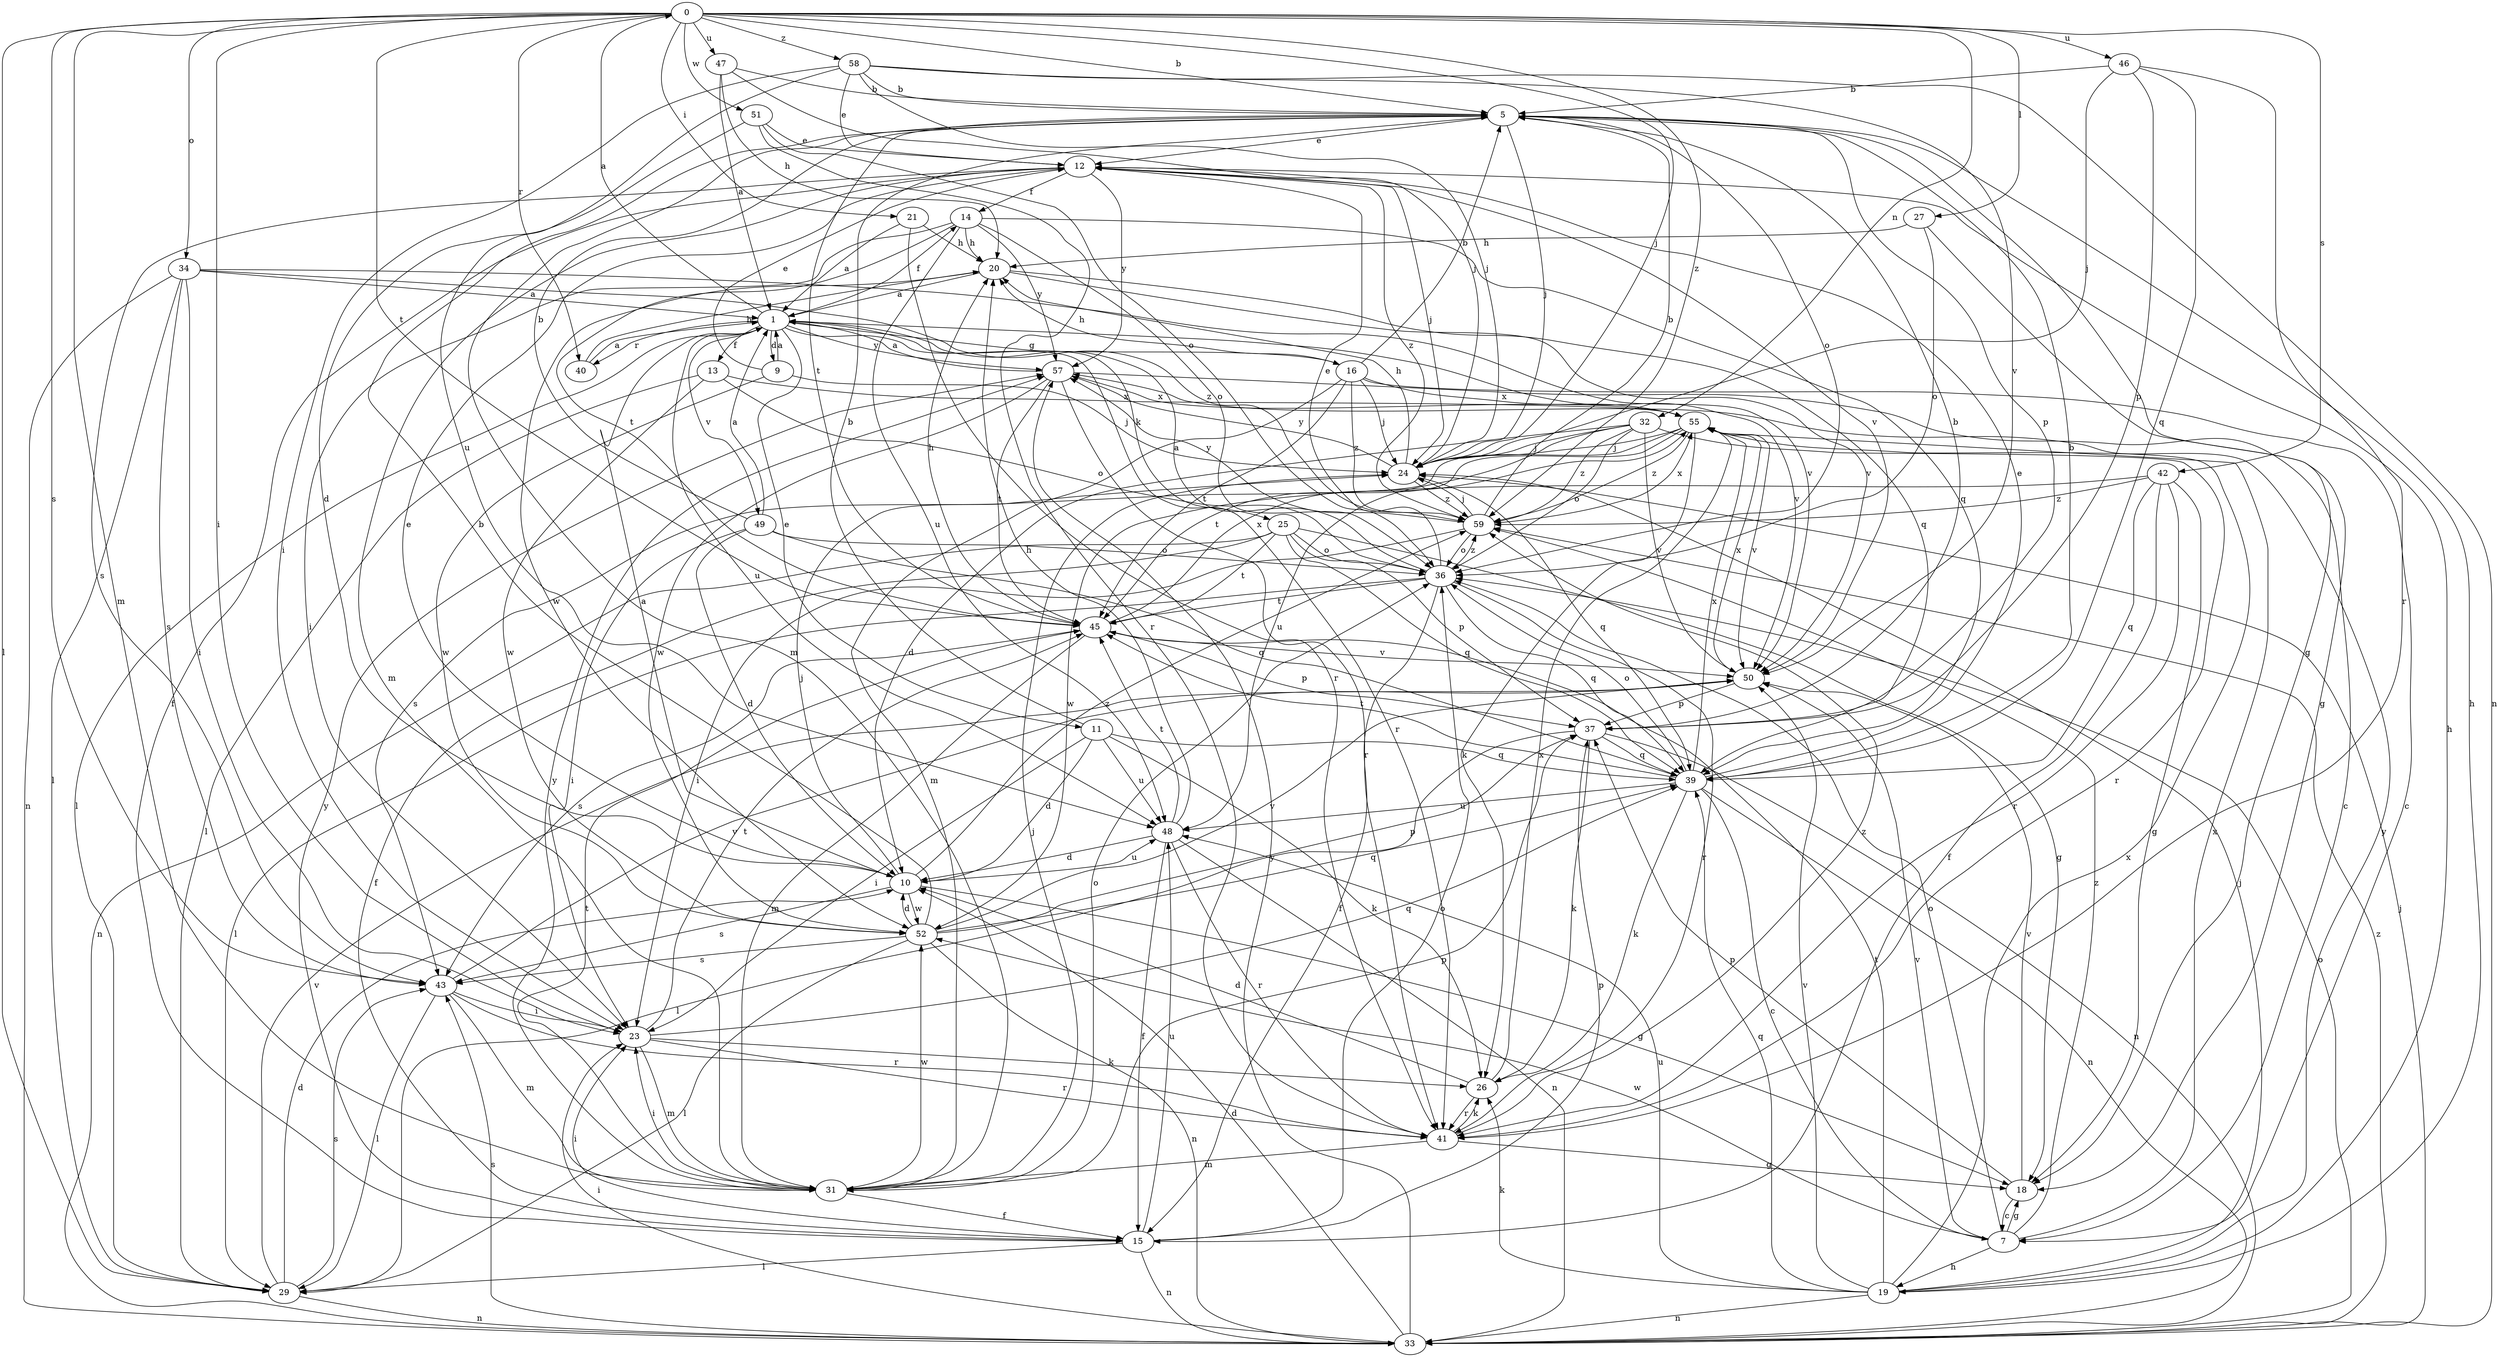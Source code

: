 strict digraph  {
0;
1;
5;
7;
9;
10;
11;
12;
13;
14;
15;
16;
18;
19;
20;
21;
23;
24;
25;
26;
27;
29;
31;
32;
33;
34;
36;
37;
39;
40;
41;
42;
43;
45;
46;
47;
48;
49;
50;
51;
52;
55;
57;
58;
59;
0 -> 5  [label=b];
0 -> 21  [label=i];
0 -> 23  [label=i];
0 -> 24  [label=j];
0 -> 27  [label=l];
0 -> 29  [label=l];
0 -> 31  [label=m];
0 -> 32  [label=n];
0 -> 34  [label=o];
0 -> 40  [label=r];
0 -> 42  [label=s];
0 -> 43  [label=s];
0 -> 45  [label=t];
0 -> 46  [label=u];
0 -> 47  [label=u];
0 -> 51  [label=w];
0 -> 58  [label=z];
0 -> 59  [label=z];
1 -> 0  [label=a];
1 -> 9  [label=d];
1 -> 11  [label=e];
1 -> 13  [label=f];
1 -> 14  [label=f];
1 -> 16  [label=g];
1 -> 25  [label=k];
1 -> 29  [label=l];
1 -> 40  [label=r];
1 -> 41  [label=r];
1 -> 48  [label=u];
1 -> 49  [label=v];
1 -> 50  [label=v];
1 -> 57  [label=y];
5 -> 12  [label=e];
5 -> 18  [label=g];
5 -> 19  [label=h];
5 -> 24  [label=j];
5 -> 31  [label=m];
5 -> 36  [label=o];
5 -> 37  [label=p];
5 -> 45  [label=t];
7 -> 18  [label=g];
7 -> 19  [label=h];
7 -> 36  [label=o];
7 -> 50  [label=v];
7 -> 52  [label=w];
7 -> 55  [label=x];
7 -> 59  [label=z];
9 -> 1  [label=a];
9 -> 12  [label=e];
9 -> 24  [label=j];
9 -> 52  [label=w];
10 -> 1  [label=a];
10 -> 12  [label=e];
10 -> 18  [label=g];
10 -> 24  [label=j];
10 -> 43  [label=s];
10 -> 48  [label=u];
10 -> 52  [label=w];
10 -> 59  [label=z];
11 -> 5  [label=b];
11 -> 10  [label=d];
11 -> 23  [label=i];
11 -> 26  [label=k];
11 -> 39  [label=q];
11 -> 48  [label=u];
12 -> 14  [label=f];
12 -> 15  [label=f];
12 -> 19  [label=h];
12 -> 24  [label=j];
12 -> 31  [label=m];
12 -> 43  [label=s];
12 -> 50  [label=v];
12 -> 57  [label=y];
12 -> 59  [label=z];
13 -> 29  [label=l];
13 -> 36  [label=o];
13 -> 52  [label=w];
13 -> 55  [label=x];
14 -> 20  [label=h];
14 -> 23  [label=i];
14 -> 36  [label=o];
14 -> 39  [label=q];
14 -> 45  [label=t];
14 -> 48  [label=u];
14 -> 57  [label=y];
15 -> 23  [label=i];
15 -> 29  [label=l];
15 -> 33  [label=n];
15 -> 36  [label=o];
15 -> 37  [label=p];
15 -> 48  [label=u];
15 -> 57  [label=y];
16 -> 5  [label=b];
16 -> 7  [label=c];
16 -> 20  [label=h];
16 -> 24  [label=j];
16 -> 31  [label=m];
16 -> 45  [label=t];
16 -> 55  [label=x];
16 -> 59  [label=z];
18 -> 7  [label=c];
18 -> 37  [label=p];
18 -> 50  [label=v];
19 -> 24  [label=j];
19 -> 26  [label=k];
19 -> 33  [label=n];
19 -> 39  [label=q];
19 -> 45  [label=t];
19 -> 48  [label=u];
19 -> 50  [label=v];
19 -> 55  [label=x];
19 -> 57  [label=y];
20 -> 1  [label=a];
20 -> 39  [label=q];
20 -> 50  [label=v];
20 -> 52  [label=w];
21 -> 1  [label=a];
21 -> 20  [label=h];
21 -> 41  [label=r];
23 -> 26  [label=k];
23 -> 31  [label=m];
23 -> 39  [label=q];
23 -> 41  [label=r];
23 -> 45  [label=t];
24 -> 20  [label=h];
24 -> 39  [label=q];
24 -> 57  [label=y];
24 -> 59  [label=z];
25 -> 15  [label=f];
25 -> 18  [label=g];
25 -> 33  [label=n];
25 -> 36  [label=o];
25 -> 37  [label=p];
25 -> 39  [label=q];
25 -> 45  [label=t];
26 -> 10  [label=d];
26 -> 41  [label=r];
26 -> 55  [label=x];
27 -> 18  [label=g];
27 -> 20  [label=h];
27 -> 36  [label=o];
29 -> 10  [label=d];
29 -> 33  [label=n];
29 -> 43  [label=s];
29 -> 50  [label=v];
31 -> 15  [label=f];
31 -> 23  [label=i];
31 -> 24  [label=j];
31 -> 36  [label=o];
31 -> 37  [label=p];
31 -> 45  [label=t];
31 -> 52  [label=w];
31 -> 57  [label=y];
32 -> 10  [label=d];
32 -> 24  [label=j];
32 -> 36  [label=o];
32 -> 41  [label=r];
32 -> 48  [label=u];
32 -> 50  [label=v];
32 -> 59  [label=z];
33 -> 10  [label=d];
33 -> 23  [label=i];
33 -> 24  [label=j];
33 -> 36  [label=o];
33 -> 43  [label=s];
33 -> 57  [label=y];
33 -> 59  [label=z];
34 -> 1  [label=a];
34 -> 23  [label=i];
34 -> 29  [label=l];
34 -> 33  [label=n];
34 -> 43  [label=s];
34 -> 50  [label=v];
34 -> 59  [label=z];
36 -> 1  [label=a];
36 -> 12  [label=e];
36 -> 15  [label=f];
36 -> 29  [label=l];
36 -> 39  [label=q];
36 -> 41  [label=r];
36 -> 45  [label=t];
36 -> 59  [label=z];
37 -> 5  [label=b];
37 -> 26  [label=k];
37 -> 29  [label=l];
37 -> 33  [label=n];
37 -> 39  [label=q];
39 -> 5  [label=b];
39 -> 7  [label=c];
39 -> 12  [label=e];
39 -> 26  [label=k];
39 -> 33  [label=n];
39 -> 36  [label=o];
39 -> 45  [label=t];
39 -> 48  [label=u];
39 -> 55  [label=x];
40 -> 1  [label=a];
40 -> 20  [label=h];
41 -> 18  [label=g];
41 -> 26  [label=k];
41 -> 31  [label=m];
41 -> 59  [label=z];
42 -> 15  [label=f];
42 -> 18  [label=g];
42 -> 39  [label=q];
42 -> 41  [label=r];
42 -> 52  [label=w];
42 -> 59  [label=z];
43 -> 23  [label=i];
43 -> 29  [label=l];
43 -> 31  [label=m];
43 -> 41  [label=r];
43 -> 50  [label=v];
45 -> 20  [label=h];
45 -> 31  [label=m];
45 -> 37  [label=p];
45 -> 43  [label=s];
45 -> 50  [label=v];
45 -> 55  [label=x];
46 -> 5  [label=b];
46 -> 24  [label=j];
46 -> 37  [label=p];
46 -> 39  [label=q];
46 -> 41  [label=r];
47 -> 1  [label=a];
47 -> 5  [label=b];
47 -> 20  [label=h];
47 -> 24  [label=j];
48 -> 10  [label=d];
48 -> 15  [label=f];
48 -> 20  [label=h];
48 -> 33  [label=n];
48 -> 41  [label=r];
48 -> 45  [label=t];
49 -> 1  [label=a];
49 -> 5  [label=b];
49 -> 10  [label=d];
49 -> 23  [label=i];
49 -> 36  [label=o];
49 -> 39  [label=q];
50 -> 37  [label=p];
50 -> 55  [label=x];
51 -> 10  [label=d];
51 -> 12  [label=e];
51 -> 36  [label=o];
51 -> 41  [label=r];
52 -> 5  [label=b];
52 -> 10  [label=d];
52 -> 29  [label=l];
52 -> 33  [label=n];
52 -> 37  [label=p];
52 -> 39  [label=q];
52 -> 43  [label=s];
52 -> 50  [label=v];
55 -> 24  [label=j];
55 -> 26  [label=k];
55 -> 43  [label=s];
55 -> 45  [label=t];
55 -> 50  [label=v];
55 -> 59  [label=z];
57 -> 1  [label=a];
57 -> 7  [label=c];
57 -> 41  [label=r];
57 -> 45  [label=t];
57 -> 52  [label=w];
57 -> 55  [label=x];
58 -> 5  [label=b];
58 -> 12  [label=e];
58 -> 23  [label=i];
58 -> 24  [label=j];
58 -> 33  [label=n];
58 -> 48  [label=u];
58 -> 50  [label=v];
59 -> 5  [label=b];
59 -> 23  [label=i];
59 -> 24  [label=j];
59 -> 36  [label=o];
59 -> 55  [label=x];
59 -> 57  [label=y];
}
